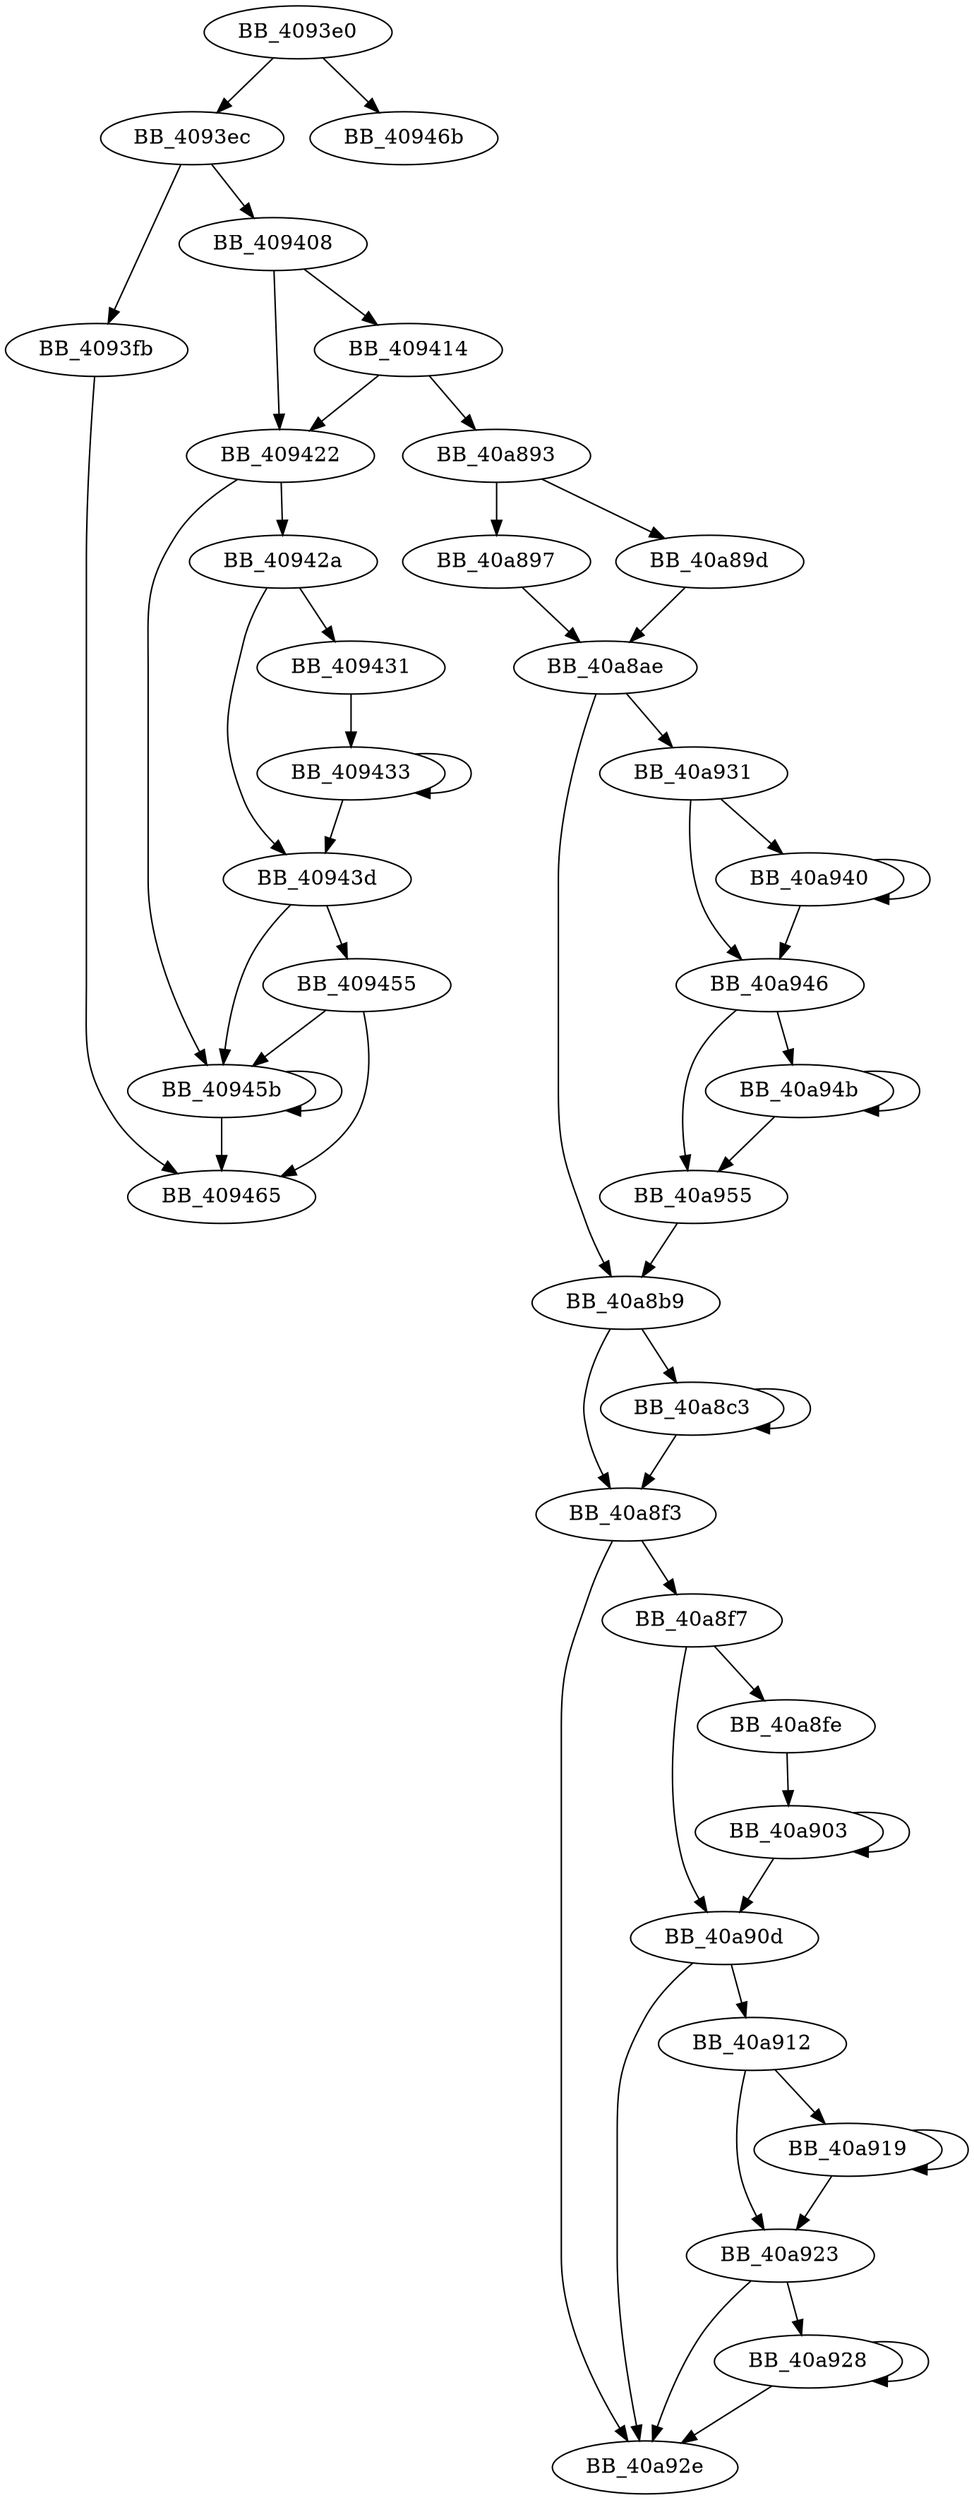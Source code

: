 DiGraph _memset{
BB_4093e0->BB_4093ec
BB_4093e0->BB_40946b
BB_4093ec->BB_4093fb
BB_4093ec->BB_409408
BB_4093fb->BB_409465
BB_409408->BB_409414
BB_409408->BB_409422
BB_409414->BB_409422
BB_409414->BB_40a893
BB_409422->BB_40942a
BB_409422->BB_40945b
BB_40942a->BB_409431
BB_40942a->BB_40943d
BB_409431->BB_409433
BB_409433->BB_409433
BB_409433->BB_40943d
BB_40943d->BB_409455
BB_40943d->BB_40945b
BB_409455->BB_40945b
BB_409455->BB_409465
BB_40945b->BB_40945b
BB_40945b->BB_409465
BB_40a893->BB_40a897
BB_40a893->BB_40a89d
BB_40a897->BB_40a8ae
BB_40a89d->BB_40a8ae
BB_40a8ae->BB_40a8b9
BB_40a8ae->BB_40a931
BB_40a8b9->BB_40a8c3
BB_40a8b9->BB_40a8f3
BB_40a8c3->BB_40a8c3
BB_40a8c3->BB_40a8f3
BB_40a8f3->BB_40a8f7
BB_40a8f3->BB_40a92e
BB_40a8f7->BB_40a8fe
BB_40a8f7->BB_40a90d
BB_40a8fe->BB_40a903
BB_40a903->BB_40a903
BB_40a903->BB_40a90d
BB_40a90d->BB_40a912
BB_40a90d->BB_40a92e
BB_40a912->BB_40a919
BB_40a912->BB_40a923
BB_40a919->BB_40a919
BB_40a919->BB_40a923
BB_40a923->BB_40a928
BB_40a923->BB_40a92e
BB_40a928->BB_40a928
BB_40a928->BB_40a92e
BB_40a931->BB_40a940
BB_40a931->BB_40a946
BB_40a940->BB_40a940
BB_40a940->BB_40a946
BB_40a946->BB_40a94b
BB_40a946->BB_40a955
BB_40a94b->BB_40a94b
BB_40a94b->BB_40a955
BB_40a955->BB_40a8b9
}
